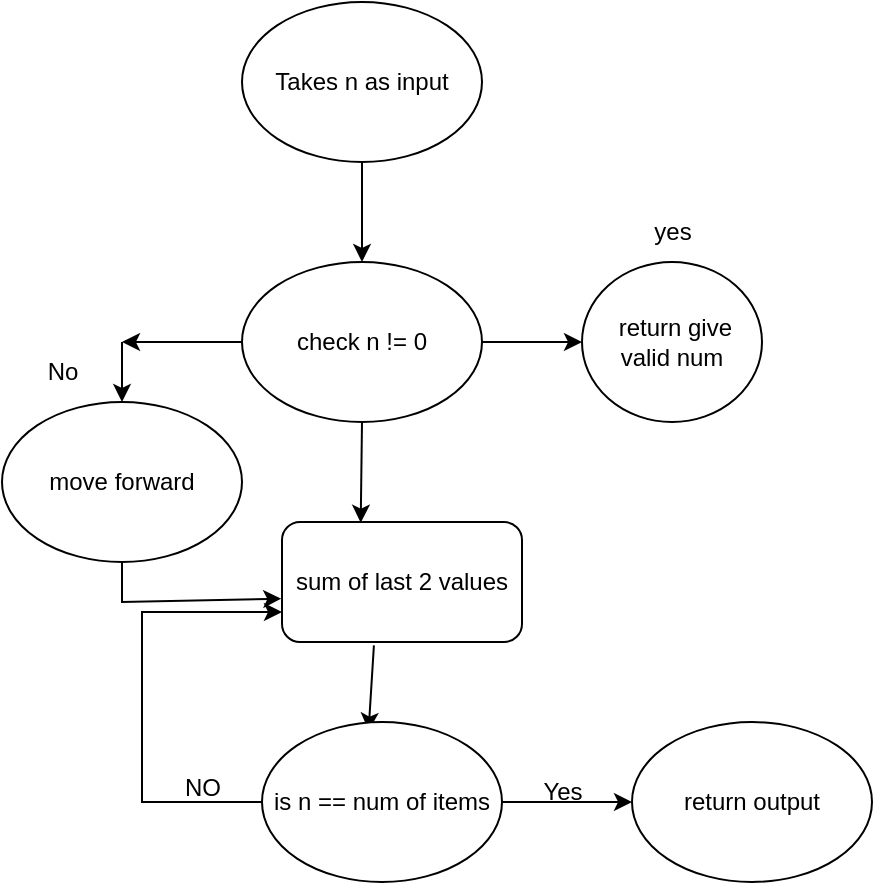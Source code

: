 <mxfile version="26.1.0">
  <diagram name="Page-1" id="atEGAjpRw-RzRWwKXSDc">
    <mxGraphModel dx="794" dy="465" grid="1" gridSize="10" guides="1" tooltips="1" connect="1" arrows="1" fold="1" page="1" pageScale="1" pageWidth="850" pageHeight="1100" math="0" shadow="0">
      <root>
        <mxCell id="0" />
        <mxCell id="1" parent="0" />
        <mxCell id="aIKZgI8F0EPJINJAJAB_-2" value="Takes n as input" style="ellipse;whiteSpace=wrap;html=1;" vertex="1" parent="1">
          <mxGeometry x="280" y="40" width="120" height="80" as="geometry" />
        </mxCell>
        <mxCell id="aIKZgI8F0EPJINJAJAB_-3" value="" style="endArrow=classic;html=1;rounded=0;" edge="1" parent="1">
          <mxGeometry width="50" height="50" relative="1" as="geometry">
            <mxPoint x="340" y="150" as="sourcePoint" />
            <mxPoint x="340" y="170" as="targetPoint" />
            <Array as="points">
              <mxPoint x="340" y="120" />
            </Array>
          </mxGeometry>
        </mxCell>
        <mxCell id="aIKZgI8F0EPJINJAJAB_-4" value="check n != 0" style="ellipse;whiteSpace=wrap;html=1;" vertex="1" parent="1">
          <mxGeometry x="280" y="170" width="120" height="80" as="geometry" />
        </mxCell>
        <mxCell id="aIKZgI8F0EPJINJAJAB_-5" value="" style="endArrow=classic;html=1;rounded=0;exitX=1;exitY=0.5;exitDx=0;exitDy=0;" edge="1" parent="1" source="aIKZgI8F0EPJINJAJAB_-4">
          <mxGeometry width="50" height="50" relative="1" as="geometry">
            <mxPoint x="380" y="270" as="sourcePoint" />
            <mxPoint x="450" y="210" as="targetPoint" />
          </mxGeometry>
        </mxCell>
        <mxCell id="aIKZgI8F0EPJINJAJAB_-6" value="&amp;nbsp;return give valid num" style="ellipse;whiteSpace=wrap;html=1;" vertex="1" parent="1">
          <mxGeometry x="450" y="170" width="90" height="80" as="geometry" />
        </mxCell>
        <mxCell id="aIKZgI8F0EPJINJAJAB_-7" value="yes" style="text;html=1;align=center;verticalAlign=middle;resizable=0;points=[];autosize=1;strokeColor=none;fillColor=none;" vertex="1" parent="1">
          <mxGeometry x="475" y="140" width="40" height="30" as="geometry" />
        </mxCell>
        <mxCell id="aIKZgI8F0EPJINJAJAB_-8" value="" style="endArrow=classic;html=1;rounded=0;exitX=0;exitY=0.5;exitDx=0;exitDy=0;" edge="1" parent="1" source="aIKZgI8F0EPJINJAJAB_-4">
          <mxGeometry width="50" height="50" relative="1" as="geometry">
            <mxPoint x="380" y="270" as="sourcePoint" />
            <mxPoint x="220" y="210" as="targetPoint" />
          </mxGeometry>
        </mxCell>
        <mxCell id="aIKZgI8F0EPJINJAJAB_-9" value="" style="endArrow=classic;html=1;rounded=0;" edge="1" parent="1" target="aIKZgI8F0EPJINJAJAB_-11">
          <mxGeometry width="50" height="50" relative="1" as="geometry">
            <mxPoint x="220" y="210" as="sourcePoint" />
            <mxPoint x="220" y="250" as="targetPoint" />
          </mxGeometry>
        </mxCell>
        <mxCell id="aIKZgI8F0EPJINJAJAB_-11" value="move forward" style="ellipse;whiteSpace=wrap;html=1;" vertex="1" parent="1">
          <mxGeometry x="160" y="240" width="120" height="80" as="geometry" />
        </mxCell>
        <mxCell id="aIKZgI8F0EPJINJAJAB_-12" value="No" style="text;html=1;align=center;verticalAlign=middle;resizable=0;points=[];autosize=1;strokeColor=none;fillColor=none;" vertex="1" parent="1">
          <mxGeometry x="170" y="210" width="40" height="30" as="geometry" />
        </mxCell>
        <mxCell id="aIKZgI8F0EPJINJAJAB_-13" value="" style="endArrow=classic;html=1;rounded=0;exitX=0.5;exitY=1;exitDx=0;exitDy=0;entryX=0.328;entryY=0.006;entryDx=0;entryDy=0;entryPerimeter=0;" edge="1" parent="1" source="aIKZgI8F0EPJINJAJAB_-4" target="aIKZgI8F0EPJINJAJAB_-14">
          <mxGeometry width="50" height="50" relative="1" as="geometry">
            <mxPoint x="380" y="270" as="sourcePoint" />
            <mxPoint x="340" y="290" as="targetPoint" />
          </mxGeometry>
        </mxCell>
        <mxCell id="aIKZgI8F0EPJINJAJAB_-14" value="sum of last 2 values" style="rounded=1;whiteSpace=wrap;html=1;" vertex="1" parent="1">
          <mxGeometry x="300" y="300" width="120" height="60" as="geometry" />
        </mxCell>
        <mxCell id="aIKZgI8F0EPJINJAJAB_-15" value="" style="endArrow=classic;html=1;rounded=0;exitX=0.5;exitY=1;exitDx=0;exitDy=0;entryX=-0.003;entryY=0.639;entryDx=0;entryDy=0;entryPerimeter=0;" edge="1" parent="1" source="aIKZgI8F0EPJINJAJAB_-11" target="aIKZgI8F0EPJINJAJAB_-14">
          <mxGeometry width="50" height="50" relative="1" as="geometry">
            <mxPoint x="380" y="270" as="sourcePoint" />
            <mxPoint x="430" y="220" as="targetPoint" />
            <Array as="points">
              <mxPoint x="220" y="340" />
            </Array>
          </mxGeometry>
        </mxCell>
        <mxCell id="aIKZgI8F0EPJINJAJAB_-16" value="" style="endArrow=classic;html=1;rounded=0;exitX=0.383;exitY=1.028;exitDx=0;exitDy=0;exitPerimeter=0;entryX=0.444;entryY=0.054;entryDx=0;entryDy=0;entryPerimeter=0;" edge="1" parent="1" source="aIKZgI8F0EPJINJAJAB_-14" target="aIKZgI8F0EPJINJAJAB_-17">
          <mxGeometry width="50" height="50" relative="1" as="geometry">
            <mxPoint x="380" y="270" as="sourcePoint" />
            <mxPoint x="346" y="410" as="targetPoint" />
          </mxGeometry>
        </mxCell>
        <mxCell id="aIKZgI8F0EPJINJAJAB_-17" value="is n == num of items" style="ellipse;whiteSpace=wrap;html=1;" vertex="1" parent="1">
          <mxGeometry x="290" y="400" width="120" height="80" as="geometry" />
        </mxCell>
        <mxCell id="aIKZgI8F0EPJINJAJAB_-18" value="" style="endArrow=classic;html=1;rounded=0;exitX=1;exitY=0.5;exitDx=0;exitDy=0;" edge="1" parent="1" source="aIKZgI8F0EPJINJAJAB_-17" target="aIKZgI8F0EPJINJAJAB_-19">
          <mxGeometry width="50" height="50" relative="1" as="geometry">
            <mxPoint x="380" y="370" as="sourcePoint" />
            <mxPoint x="490" y="440" as="targetPoint" />
          </mxGeometry>
        </mxCell>
        <mxCell id="aIKZgI8F0EPJINJAJAB_-19" value="return output" style="ellipse;whiteSpace=wrap;html=1;" vertex="1" parent="1">
          <mxGeometry x="475" y="400" width="120" height="80" as="geometry" />
        </mxCell>
        <mxCell id="aIKZgI8F0EPJINJAJAB_-20" value="Yes" style="text;html=1;align=center;verticalAlign=middle;resizable=0;points=[];autosize=1;strokeColor=none;fillColor=none;" vertex="1" parent="1">
          <mxGeometry x="420" y="420" width="40" height="30" as="geometry" />
        </mxCell>
        <mxCell id="aIKZgI8F0EPJINJAJAB_-21" value="" style="endArrow=classic;html=1;rounded=0;exitX=0;exitY=0.5;exitDx=0;exitDy=0;entryX=0;entryY=0.75;entryDx=0;entryDy=0;" edge="1" parent="1" source="aIKZgI8F0EPJINJAJAB_-17" target="aIKZgI8F0EPJINJAJAB_-14">
          <mxGeometry width="50" height="50" relative="1" as="geometry">
            <mxPoint x="380" y="370" as="sourcePoint" />
            <mxPoint x="230" y="360" as="targetPoint" />
            <Array as="points">
              <mxPoint x="230" y="440" />
              <mxPoint x="230" y="345" />
            </Array>
          </mxGeometry>
        </mxCell>
        <mxCell id="aIKZgI8F0EPJINJAJAB_-22" value="NO" style="text;html=1;align=center;verticalAlign=middle;resizable=0;points=[];autosize=1;strokeColor=none;fillColor=none;" vertex="1" parent="1">
          <mxGeometry x="240" y="418" width="40" height="30" as="geometry" />
        </mxCell>
      </root>
    </mxGraphModel>
  </diagram>
</mxfile>
